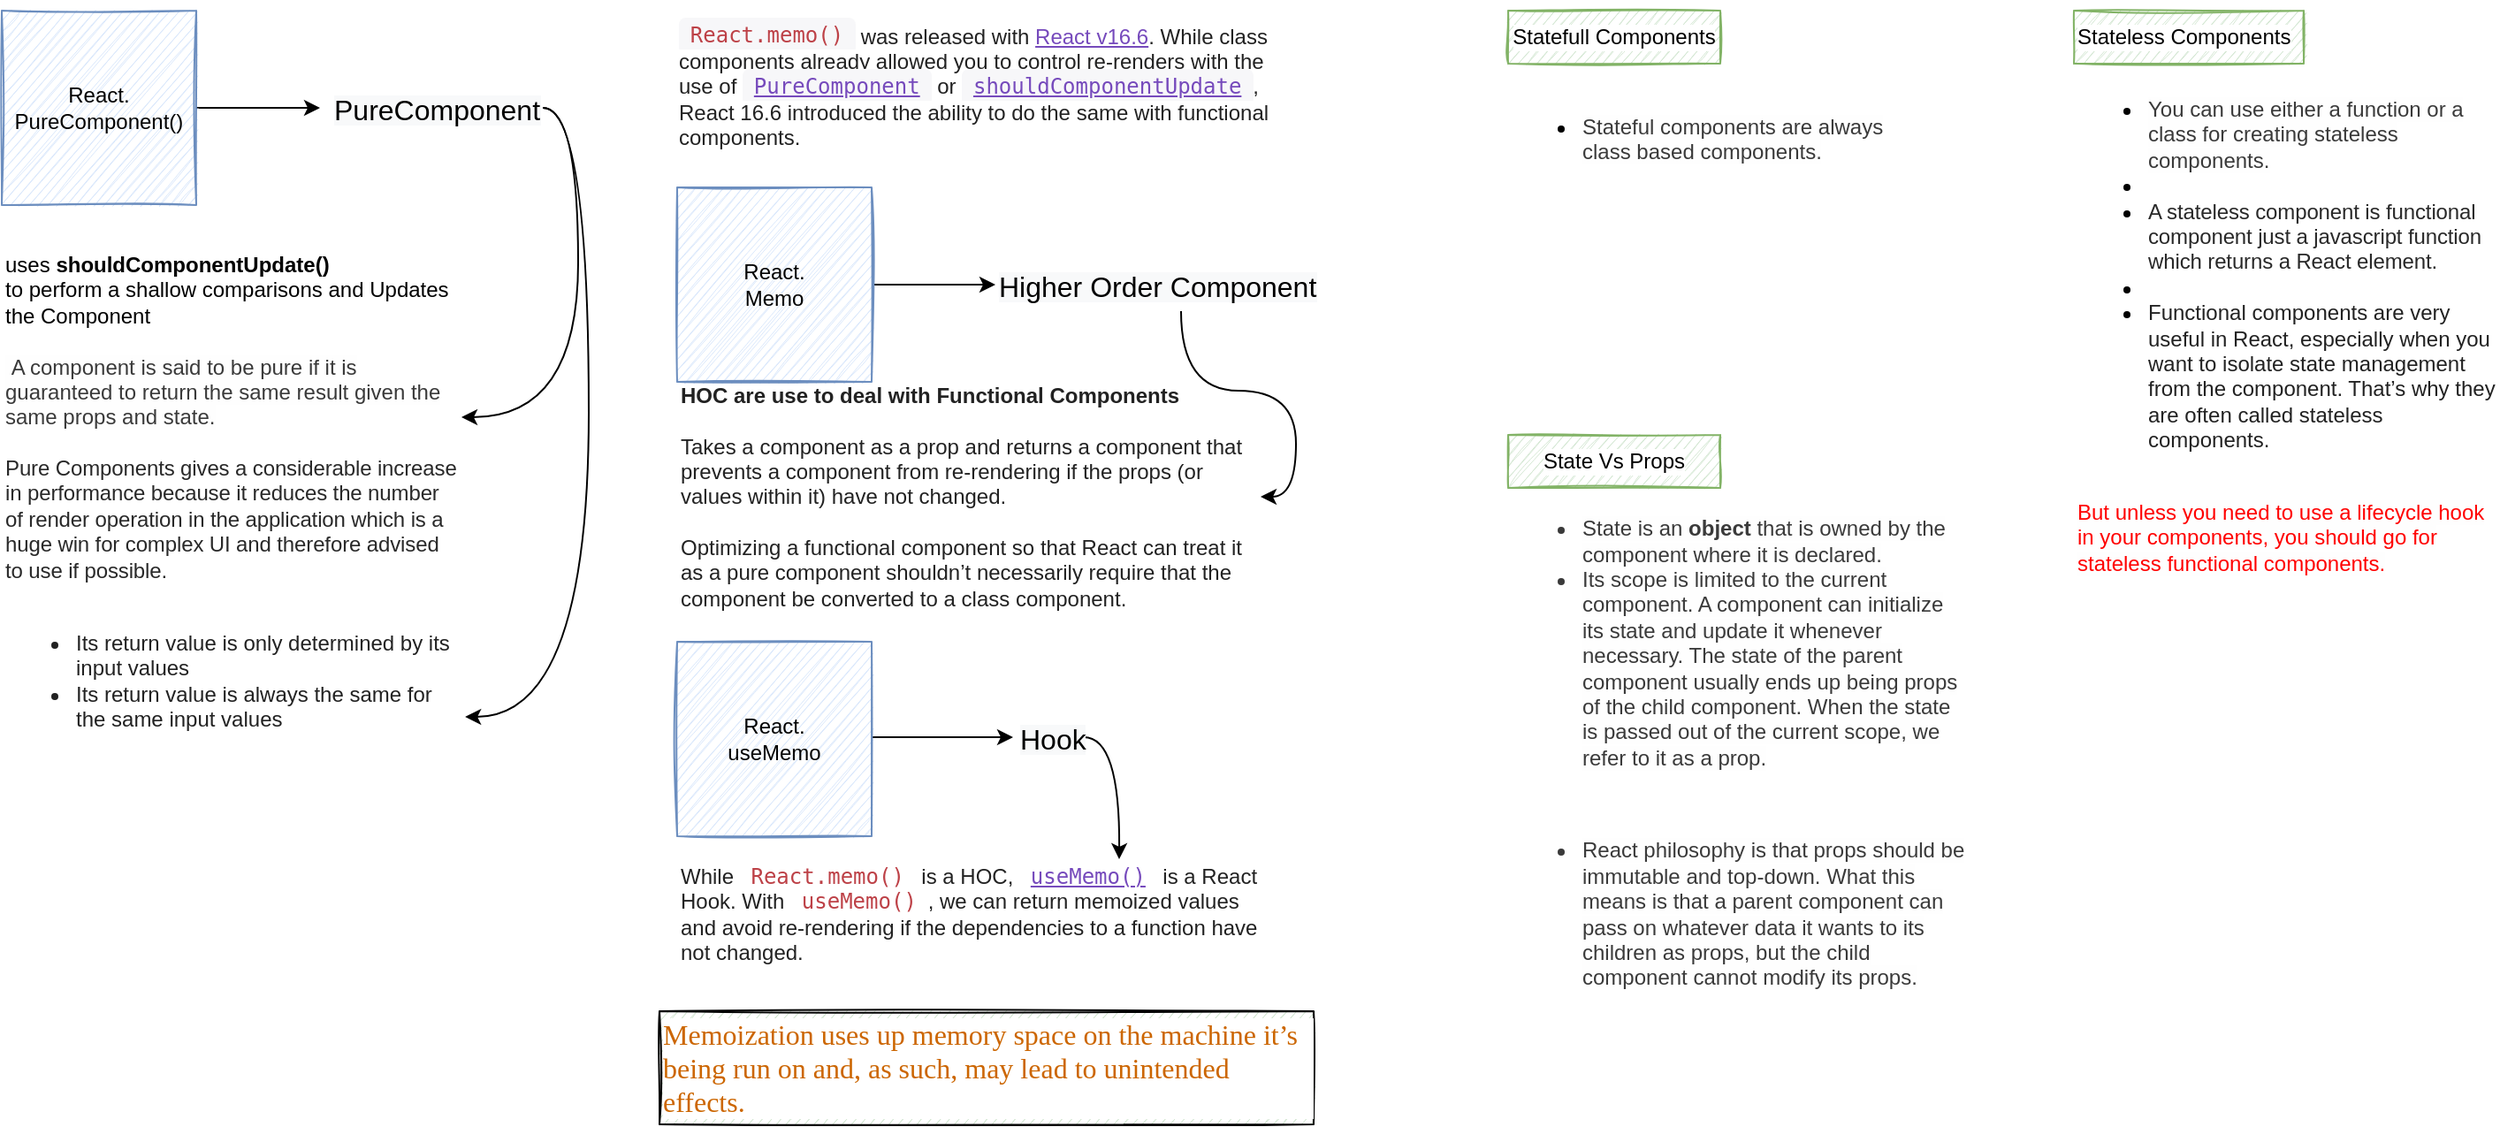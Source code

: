 <mxfile version="15.9.1" type="github"><diagram id="CkWZjeMWKiB9YpNZttG5" name="Page-1"><mxGraphModel dx="1887" dy="1045" grid="1" gridSize="10" guides="1" tooltips="1" connect="1" arrows="1" fold="1" page="1" pageScale="1" pageWidth="1654" pageHeight="2336" background="none" math="0" shadow="0"><root><mxCell id="0"/><mxCell id="1" parent="0"/><mxCell id="lSssQ-DfVgilNFe0-9mz-18" style="edgeStyle=orthogonalEdgeStyle;rounded=0;orthogonalLoop=1;jettySize=auto;html=1;exitX=1;exitY=0.5;exitDx=0;exitDy=0;fontFamily=Helvetica;fontSize=12;entryX=0;entryY=0.5;entryDx=0;entryDy=0;" edge="1" parent="1" source="lSssQ-DfVgilNFe0-9mz-2"><mxGeometry relative="1" as="geometry"><mxPoint x="328" y="135" as="targetPoint"/></mxGeometry></mxCell><mxCell id="lSssQ-DfVgilNFe0-9mz-2" value="React.&lt;br&gt;PureComponent()&lt;br&gt;" style="whiteSpace=wrap;html=1;aspect=fixed;fillColor=#dae8fc;strokeColor=#6c8ebf;sketch=1;" vertex="1" parent="1"><mxGeometry x="148" y="80" width="110" height="110" as="geometry"/></mxCell><mxCell id="lSssQ-DfVgilNFe0-9mz-5" value="&lt;font style=&quot;font-size: 12px&quot;&gt;uses &lt;b&gt;shouldComponentUpdate()&lt;/b&gt;&lt;br&gt;to perform a shallow comparisons and Updates the Component&lt;br&gt;&lt;br&gt;&lt;span style=&quot;color: rgb(58 , 58 , 58) ; font-family: , &amp;#34;roboto&amp;#34; , &amp;#34;arial&amp;#34; , sans-serif ; background-color: rgb(254 , 254 , 254)&quot;&gt;&amp;nbsp;A component is said to be pure if it is guaranteed to return the same result given the same props and state.&lt;br&gt;&lt;br&gt;&lt;/span&gt;&lt;span style=&quot;color: rgb(41 , 41 , 41) ; letter-spacing: -0.063px ; background-color: rgb(255 , 255 , 255)&quot;&gt;Pure Components gives a considerable increase in performance because it reduces the number of render operation in the application which is a huge win for complex UI and therefore advised to use if possible.&lt;/span&gt;&lt;span style=&quot;color: rgb(58 , 58 , 58) ; font-family: , &amp;#34;roboto&amp;#34; , &amp;#34;arial&amp;#34; , sans-serif ; background-color: rgb(254 , 254 , 254)&quot;&gt;&lt;br&gt;&lt;/span&gt;&lt;/font&gt;" style="text;html=1;strokeColor=none;fillColor=none;align=left;verticalAlign=middle;whiteSpace=wrap;rounded=0;" vertex="1" parent="1"><mxGeometry x="148" y="210" width="260" height="200" as="geometry"/></mxCell><mxCell id="lSssQ-DfVgilNFe0-9mz-14" style="edgeStyle=orthogonalEdgeStyle;rounded=0;orthogonalLoop=1;jettySize=auto;html=1;exitX=1;exitY=0.5;exitDx=0;exitDy=0;fontFamily=Helvetica;fontSize=12;entryX=0;entryY=0.5;entryDx=0;entryDy=0;" edge="1" parent="1" source="lSssQ-DfVgilNFe0-9mz-6" target="lSssQ-DfVgilNFe0-9mz-15"><mxGeometry relative="1" as="geometry"><mxPoint x="710" y="255" as="targetPoint"/></mxGeometry></mxCell><mxCell id="lSssQ-DfVgilNFe0-9mz-6" value="React.&lt;br&gt;Memo" style="whiteSpace=wrap;html=1;aspect=fixed;fillColor=#dae8fc;strokeColor=#6c8ebf;sketch=1;rounded=0;shadow=0;" vertex="1" parent="1"><mxGeometry x="530" y="180" width="110" height="110" as="geometry"/></mxCell><mxCell id="lSssQ-DfVgilNFe0-9mz-8" value="&lt;font style=&quot;font-size: 12px&quot;&gt;&lt;span style=&quot;color: rgb(34 , 34 , 34) ; background-color: rgb(255 , 255 , 255)&quot;&gt;&lt;font style=&quot;font-size: 12px&quot;&gt;&lt;b&gt;HOC are use to deal with Functional Components&lt;br&gt;&lt;br&gt;&lt;/b&gt;Takes a component as a prop and returns a component that prevents a component from re-rendering if the props (or values within it) have not changed.&lt;br&gt;&lt;br&gt;&lt;/font&gt;&lt;/span&gt;&lt;span style=&quot;color: rgb(34 , 34 , 34) ; text-align: center ; background-color: rgb(255 , 255 , 255)&quot;&gt;Optimizing a functional component so that React can treat it as a pure component shouldn’t necessarily require that the component be converted to a class component.&lt;/span&gt;&lt;span style=&quot;color: rgb(34 , 34 , 34) ; background-color: rgb(255 , 255 , 255)&quot;&gt;&lt;font style=&quot;font-size: 12px&quot;&gt;&lt;br&gt;&lt;/font&gt;&lt;/span&gt;&lt;/font&gt;" style="text;html=1;strokeColor=none;fillColor=none;align=left;verticalAlign=middle;whiteSpace=wrap;rounded=0;" vertex="1" parent="1"><mxGeometry x="530" y="320" width="330" height="70" as="geometry"/></mxCell><mxCell id="lSssQ-DfVgilNFe0-9mz-9" value="&lt;p&gt;&lt;font style=&quot;font-size: 12px&quot;&gt;&lt;code class=&quot; prettyprinted&quot; style=&quot;box-sizing: inherit ; padding: 0.2rem 0.4rem ; color: rgb(189 , 65 , 71) ; background-color: rgb(247 , 247 , 249) ; border-radius: 0.25rem&quot;&gt;&lt;span class=&quot;typ&quot; style=&quot;box-sizing: inherit&quot;&gt;React&lt;/span&gt;&lt;span class=&quot;pun&quot; style=&quot;box-sizing: inherit&quot;&gt;.&lt;/span&gt;&lt;span class=&quot;pln&quot; style=&quot;box-sizing: inherit&quot;&gt;memo&lt;/span&gt;&lt;span class=&quot;pun&quot; style=&quot;box-sizing: inherit&quot;&gt;()&lt;/span&gt;&lt;/code&gt;&lt;span style=&quot;color: rgb(34 , 34 , 34) ; background-color: rgb(255 , 255 , 255)&quot;&gt;&amp;nbsp;was released with&amp;nbsp;&lt;/span&gt;&lt;a href=&quot;https://reactjs.org/blog/2018/10/23/react-v-16-6.html&quot; target=&quot;_blank&quot; style=&quot;box-sizing: inherit ; background-color: rgb(255 , 255 , 255) ; color: rgb(118 , 74 , 188)&quot;&gt;React v16.6&lt;/a&gt;&lt;span style=&quot;color: rgb(34 , 34 , 34) ; background-color: rgb(255 , 255 , 255)&quot;&gt;. While class components already allowed you to control re-renders with the use of&amp;nbsp;&lt;/span&gt;&lt;code class=&quot; prettyprinted&quot; style=&quot;box-sizing: inherit ; padding: 0.2rem 0.4rem ; color: rgb(189 , 65 , 71) ; background-color: rgb(247 , 247 , 249) ; border-radius: 0.25rem&quot;&gt;&lt;a href=&quot;https://reactjs.org/docs/react-api.html#reactpurecomponent&quot; target=&quot;_blank&quot; style=&quot;box-sizing: inherit ; background-color: transparent ; color: rgb(118 , 74 , 188)&quot;&gt;PureComponent&lt;/a&gt;&lt;/code&gt;&lt;span style=&quot;color: rgb(34 , 34 , 34) ; background-color: rgb(255 , 255 , 255)&quot;&gt;&amp;nbsp;or&amp;nbsp;&lt;/span&gt;&lt;code class=&quot; prettyprinted&quot; style=&quot;box-sizing: inherit ; padding: 0.2rem 0.4rem ; color: rgb(189 , 65 , 71) ; background-color: rgb(247 , 247 , 249) ; border-radius: 0.25rem&quot;&gt;&lt;a href=&quot;https://reactjs.org/docs/react-component.html#shouldcomponentupdate&quot; target=&quot;_blank&quot; style=&quot;box-sizing: inherit ; background-color: transparent ; color: rgb(118 , 74 , 188)&quot;&gt;shouldComponentUpdate&lt;/a&gt;&lt;/code&gt;&lt;span style=&quot;color: rgb(34 , 34 , 34) ; background-color: rgb(255 , 255 , 255)&quot;&gt;, React 16.6 introduced the ability to do the same with functional components.&lt;/span&gt;&lt;/font&gt;&lt;/p&gt;" style="text;html=1;strokeColor=none;fillColor=none;align=left;verticalAlign=middle;whiteSpace=wrap;rounded=0;" vertex="1" parent="1"><mxGeometry x="528.5" y="80" width="353" height="85" as="geometry"/></mxCell><mxCell id="lSssQ-DfVgilNFe0-9mz-12" value="&lt;font style=&quot;font-size: 12px&quot;&gt;&lt;span style=&quot;color: rgb(34, 34, 34);&quot;&gt;While&amp;nbsp;&lt;/span&gt;&lt;code class=&quot; prettyprinted&quot; style=&quot;box-sizing: inherit; padding: 0.2rem 0.4rem; color: rgb(189, 65, 71); border-radius: 0.25rem;&quot;&gt;&lt;span class=&quot;typ&quot; style=&quot;box-sizing: inherit&quot;&gt;React&lt;/span&gt;&lt;span class=&quot;pun&quot; style=&quot;box-sizing: inherit&quot;&gt;.&lt;/span&gt;&lt;span class=&quot;pln&quot; style=&quot;box-sizing: inherit&quot;&gt;memo&lt;/span&gt;&lt;span class=&quot;pun&quot; style=&quot;box-sizing: inherit&quot;&gt;()&lt;/span&gt;&lt;/code&gt;&lt;span style=&quot;color: rgb(34, 34, 34);&quot;&gt;&amp;nbsp;is a HOC,&amp;nbsp;&lt;/span&gt;&lt;code class=&quot; prettyprinted&quot; style=&quot;box-sizing: inherit; padding: 0.2rem 0.4rem; color: rgb(189, 65, 71); border-radius: 0.25rem;&quot;&gt;&lt;a href=&quot;https://blog.logrocket.com/react-reference-guide-hooks-api/#usememo&quot; style=&quot;box-sizing: inherit; color: rgb(118, 74, 188);&quot;&gt;&lt;span class=&quot;pln&quot; style=&quot;box-sizing: inherit&quot;&gt;useMemo&lt;/span&gt;&lt;span class=&quot;pun&quot; style=&quot;box-sizing: inherit&quot;&gt;()&lt;/span&gt;&lt;/a&gt;&lt;/code&gt;&lt;span style=&quot;color: rgb(34, 34, 34);&quot;&gt;&amp;nbsp;is a React Hook. With&amp;nbsp;&lt;/span&gt;&lt;code class=&quot; prettyprinted&quot; style=&quot;box-sizing: inherit; padding: 0.2rem 0.4rem; color: rgb(189, 65, 71); border-radius: 0.25rem;&quot;&gt;&lt;span class=&quot;pln&quot; style=&quot;box-sizing: inherit&quot;&gt;useMemo&lt;/span&gt;&lt;span class=&quot;pun&quot; style=&quot;box-sizing: inherit&quot;&gt;()&lt;/span&gt;&lt;/code&gt;&lt;span style=&quot;color: rgb(34, 34, 34);&quot;&gt;, we can return memoized values and avoid re-rendering if the dependencies to a function have not changed.&lt;/span&gt;&lt;/font&gt;" style="text;html=1;strokeColor=none;fillColor=none;align=left;verticalAlign=middle;whiteSpace=wrap;rounded=0;labelBackgroundColor=default;" vertex="1" parent="1"><mxGeometry x="530" y="556" width="330" height="70" as="geometry"/></mxCell><mxCell id="lSssQ-DfVgilNFe0-9mz-16" style="edgeStyle=orthogonalEdgeStyle;rounded=0;orthogonalLoop=1;jettySize=auto;html=1;exitX=1;exitY=0.5;exitDx=0;exitDy=0;fontFamily=Helvetica;fontSize=12;" edge="1" parent="1"><mxGeometry relative="1" as="geometry"><mxPoint x="720" y="491" as="targetPoint"/><mxPoint x="640" y="491" as="sourcePoint"/></mxGeometry></mxCell><mxCell id="lSssQ-DfVgilNFe0-9mz-13" value="React.&lt;br&gt;useMemo" style="whiteSpace=wrap;html=1;aspect=fixed;fillColor=#dae8fc;strokeColor=#6c8ebf;sketch=1;" vertex="1" parent="1"><mxGeometry x="530" y="437" width="110" height="110" as="geometry"/></mxCell><mxCell id="lSssQ-DfVgilNFe0-9mz-21" style="edgeStyle=orthogonalEdgeStyle;curved=1;orthogonalLoop=1;jettySize=auto;html=1;entryX=1;entryY=0.5;entryDx=0;entryDy=0;fontFamily=Helvetica;fontSize=12;" edge="1" parent="1" source="lSssQ-DfVgilNFe0-9mz-15" target="lSssQ-DfVgilNFe0-9mz-8"><mxGeometry relative="1" as="geometry"><Array as="points"><mxPoint x="815" y="295"/><mxPoint x="880" y="295"/><mxPoint x="880" y="355"/></Array></mxGeometry></mxCell><mxCell id="lSssQ-DfVgilNFe0-9mz-15" value="&lt;span style=&quot;color: rgb(0, 0, 0); font-family: helvetica; font-style: normal; font-weight: 400; letter-spacing: normal; text-align: left; text-indent: 0px; text-transform: none; word-spacing: 0px; background-color: rgb(248, 249, 250); font-size: 16px;&quot;&gt;Higher Order Component&lt;/span&gt;&lt;br style=&quot;color: rgb(0, 0, 0); font-family: helvetica; font-size: 12px; font-style: normal; font-weight: 400; letter-spacing: normal; text-align: left; text-indent: 0px; text-transform: none; word-spacing: 0px; background-color: rgb(248, 249, 250);&quot;&gt;" style="text;whiteSpace=wrap;html=1;fontSize=12;fontFamily=Helvetica;" vertex="1" parent="1"><mxGeometry x="710" y="220" width="210" height="30" as="geometry"/></mxCell><mxCell id="lSssQ-DfVgilNFe0-9mz-22" style="edgeStyle=orthogonalEdgeStyle;curved=1;orthogonalLoop=1;jettySize=auto;html=1;fontFamily=Helvetica;fontSize=12;exitX=1;exitY=0.5;exitDx=0;exitDy=0;" edge="1" parent="1" source="lSssQ-DfVgilNFe0-9mz-17"><mxGeometry relative="1" as="geometry"><mxPoint x="780" y="560" as="targetPoint"/></mxGeometry></mxCell><mxCell id="lSssQ-DfVgilNFe0-9mz-17" value="&lt;span style=&quot;color: rgb(0 , 0 , 0) ; font-family: &amp;#34;helvetica&amp;#34; ; font-style: normal ; font-weight: 400 ; letter-spacing: normal ; text-align: left ; text-indent: 0px ; text-transform: none ; word-spacing: 0px ; background-color: rgb(248 , 249 , 250) ; font-size: 16px&quot;&gt;Hook&lt;/span&gt;" style="text;whiteSpace=wrap;html=1;fontSize=12;fontFamily=Helvetica;" vertex="1" parent="1"><mxGeometry x="722" y="476" width="38" height="30" as="geometry"/></mxCell><mxCell id="lSssQ-DfVgilNFe0-9mz-20" style="edgeStyle=orthogonalEdgeStyle;orthogonalLoop=1;jettySize=auto;html=1;exitX=1;exitY=0.5;exitDx=0;exitDy=0;entryX=1;entryY=0.5;entryDx=0;entryDy=0;fontFamily=Helvetica;fontSize=12;curved=1;" edge="1" parent="1" source="lSssQ-DfVgilNFe0-9mz-19" target="lSssQ-DfVgilNFe0-9mz-5"><mxGeometry relative="1" as="geometry"/></mxCell><mxCell id="lSssQ-DfVgilNFe0-9mz-34" style="edgeStyle=orthogonalEdgeStyle;curved=1;orthogonalLoop=1;jettySize=auto;html=1;entryX=1.008;entryY=0.55;entryDx=0;entryDy=0;entryPerimeter=0;fontFamily=Helvetica;fontSize=12;fontColor=#FF0000;" edge="1" parent="1" source="lSssQ-DfVgilNFe0-9mz-19" target="lSssQ-DfVgilNFe0-9mz-33"><mxGeometry relative="1" as="geometry"><Array as="points"><mxPoint x="480" y="135"/><mxPoint x="480" y="480"/></Array></mxGeometry></mxCell><mxCell id="lSssQ-DfVgilNFe0-9mz-19" value="&lt;span style=&quot;color: rgb(0 , 0 , 0) ; font-family: &amp;#34;helvetica&amp;#34; ; font-style: normal ; font-weight: 400 ; letter-spacing: normal ; text-align: left ; text-indent: 0px ; text-transform: none ; word-spacing: 0px ; background-color: rgb(248 , 249 , 250) ; font-size: 16px&quot;&gt;PureComponent&lt;/span&gt;" style="text;whiteSpace=wrap;html=1;fontSize=12;fontFamily=Helvetica;" vertex="1" parent="1"><mxGeometry x="334" y="120" width="120" height="30" as="geometry"/></mxCell><mxCell id="lSssQ-DfVgilNFe0-9mz-23" value="Statefull Components" style="text;html=1;strokeColor=#82b366;fillColor=#d5e8d4;align=center;verticalAlign=middle;whiteSpace=wrap;rounded=0;labelBackgroundColor=default;sketch=1;fontFamily=Helvetica;fontSize=12;" vertex="1" parent="1"><mxGeometry x="1000" y="80" width="120" height="30" as="geometry"/></mxCell><mxCell id="lSssQ-DfVgilNFe0-9mz-24" value="Stateless Components" style="text;html=1;strokeColor=#82b366;fillColor=#D5E8D4;align=left;verticalAlign=middle;whiteSpace=wrap;rounded=0;labelBackgroundColor=default;sketch=1;fontFamily=Helvetica;fontSize=12;" vertex="1" parent="1"><mxGeometry x="1320" y="80" width="130" height="30" as="geometry"/></mxCell><mxCell id="lSssQ-DfVgilNFe0-9mz-25" value="&lt;ul&gt;&lt;li&gt;&lt;span style=&quot;color: rgb(58 , 58 , 58) ; font-style: normal ; font-weight: 400 ; letter-spacing: normal ; text-indent: 0px ; text-transform: none ; word-spacing: 0px ; background-color: rgb(254 , 254 , 254) ; display: inline ; float: none&quot;&gt;&lt;font style=&quot;font-size: 12px&quot;&gt;Stateful components are always class based components.&lt;/font&gt;&lt;/span&gt;&lt;/li&gt;&lt;/ul&gt;&lt;span style=&quot;color: rgb(58 , 58 , 58) ; font-style: normal ; font-weight: 400 ; letter-spacing: normal ; text-indent: 0px ; text-transform: none ; word-spacing: 0px ; background-color: rgb(254 , 254 , 254) ; display: inline ; float: none&quot;&gt;&lt;font style=&quot;font-size: 12px&quot;&gt;&lt;br&gt;&lt;/font&gt;&lt;/span&gt;" style="text;whiteSpace=wrap;html=1;fontSize=12;fontFamily=Helvetica;" vertex="1" parent="1"><mxGeometry x="1000" y="120" width="240" height="40" as="geometry"/></mxCell><mxCell id="lSssQ-DfVgilNFe0-9mz-26" value="&lt;ul&gt;&lt;li&gt;&lt;span style=&quot;font-style: normal ; font-weight: 400 ; letter-spacing: normal ; text-indent: 0px ; text-transform: none ; word-spacing: 0px ; background-color: rgb(254 , 254 , 254) ; display: inline ; float: none&quot;&gt;&lt;font style=&quot;font-size: 12px&quot;&gt;&lt;font style=&quot;font-size: 12px&quot;&gt;&lt;font color=&quot;#3a3a3a&quot; style=&quot;font-size: 12px&quot;&gt;You can use either a function&amp;nbsp;or a class for creating stateless components. &lt;/font&gt;&lt;/font&gt;&lt;/font&gt;&lt;/span&gt;&lt;/li&gt;&lt;li&gt;&lt;span style=&quot;font-style: normal ; font-weight: 400 ; letter-spacing: normal ; text-indent: 0px ; text-transform: none ; word-spacing: 0px ; background-color: rgb(254 , 254 , 254) ; display: inline ; float: none&quot;&gt;&lt;font style=&quot;font-size: 12px&quot;&gt;&lt;font style=&quot;font-size: 12px&quot;&gt;&lt;font color=&quot;#3a3a3a&quot; style=&quot;font-size: 12px&quot;&gt;&lt;br&gt;&lt;/font&gt;&lt;/font&gt;&lt;/font&gt;&lt;/span&gt;&lt;/li&gt;&lt;li&gt;&lt;span style=&quot;font-style: normal ; font-weight: 400 ; letter-spacing: normal ; text-indent: 0px ; text-transform: none ; word-spacing: 0px ; background-color: rgb(254 , 254 , 254) ; display: inline ; float: none&quot;&gt;&lt;font style=&quot;font-size: 12px&quot;&gt;&lt;font style=&quot;font-size: 12px&quot;&gt;&lt;span style=&quot;color: rgb(41 , 41 , 41) ; letter-spacing: -0.063px ; background-color: rgb(255 , 255 , 255)&quot;&gt;A stateless component is functional component just a javascript function which returns a React element.&amp;nbsp;&lt;/span&gt;&lt;/font&gt;&lt;/font&gt;&lt;/span&gt;&lt;/li&gt;&lt;li&gt;&lt;span style=&quot;font-style: normal ; font-weight: 400 ; letter-spacing: normal ; text-indent: 0px ; text-transform: none ; word-spacing: 0px ; background-color: rgb(254 , 254 , 254) ; display: inline ; float: none&quot;&gt;&lt;font style=&quot;font-size: 12px&quot;&gt;&lt;font style=&quot;font-size: 12px&quot;&gt;&lt;br&gt;&lt;/font&gt;&lt;/font&gt;&lt;/span&gt;&lt;/li&gt;&lt;li&gt;&lt;span style=&quot;font-style: normal ; font-weight: 400 ; letter-spacing: normal ; text-indent: 0px ; text-transform: none ; word-spacing: 0px ; background-color: rgb(254 , 254 , 254) ; display: inline ; float: none&quot;&gt;&lt;font style=&quot;font-size: 12px&quot;&gt;&lt;font style=&quot;font-size: 12px&quot;&gt;&lt;span style=&quot;color: rgb(34 , 34 , 34) ; background-color: rgb(255 , 255 , 255)&quot;&gt;Functional components are very useful in React, especially when you want to isolate state management from the component. That’s why they are often called&amp;nbsp;stateless components.&lt;/span&gt;&lt;/font&gt;&lt;/font&gt;&lt;/span&gt;&lt;/li&gt;&lt;/ul&gt;&lt;span style=&quot;font-style: normal ; font-weight: 400 ; letter-spacing: normal ; text-indent: 0px ; text-transform: none ; word-spacing: 0px ; background-color: rgb(254 , 254 , 254) ; display: inline ; float: none&quot;&gt;&lt;font style=&quot;font-size: 12px&quot;&gt;&lt;font style=&quot;font-size: 12px&quot;&gt;&lt;br&gt;&lt;font color=&quot;#ff0000&quot; style=&quot;font-size: 12px&quot;&gt;But unless you need to use a lifecycle hook in your components, you should go for stateless functional components.&lt;/font&gt;&lt;/font&gt;&lt;br&gt;&lt;/font&gt;&lt;/span&gt;" style="text;whiteSpace=wrap;html=1;fontSize=12;fontFamily=Helvetica;" vertex="1" parent="1"><mxGeometry x="1320" y="110" width="240" height="260" as="geometry"/></mxCell><mxCell id="lSssQ-DfVgilNFe0-9mz-30" value="&lt;font style=&quot;font-size: 12px&quot;&gt;&lt;span style=&quot;color: rgb(58 , 58 , 58) ; font-family: , &amp;quot;roboto&amp;quot; , &amp;quot;arial&amp;quot; , sans-serif ; background-color: rgb(254 , 254 , 254)&quot;&gt;&lt;ul&gt;&lt;li&gt;&lt;font style=&quot;font-size: 12px&quot;&gt;&lt;span style=&quot;color: rgb(58 , 58 , 58) ; font-family: , &amp;quot;roboto&amp;quot; , &amp;quot;arial&amp;quot; , sans-serif ; background-color: rgb(254 , 254 , 254)&quot;&gt;State is an &lt;b&gt;object &lt;/b&gt;that is owned by the component where it is declared. &lt;/span&gt;&lt;/font&gt;&lt;/li&gt;&lt;li&gt;&lt;font style=&quot;font-size: 12px&quot;&gt;&lt;span style=&quot;color: rgb(58 , 58 , 58) ; font-family: , &amp;quot;roboto&amp;quot; , &amp;quot;arial&amp;quot; , sans-serif ; background-color: rgb(254 , 254 , 254)&quot;&gt;Its scope is limited to the current component. A component can initialize its state and update it whenever necessary. The state of the parent component usually ends up being props of the child component. When the state is passed out of the current scope, we refer to it as a prop.&lt;/span&gt;&lt;/font&gt;&lt;/li&gt;&lt;/ul&gt;&lt;/span&gt;&lt;span style=&quot;color: rgb(58 , 58 , 58) ; background-color: rgb(254 , 254 , 254)&quot;&gt;&lt;br&gt;&lt;ul&gt;&lt;li&gt;&lt;font style=&quot;font-size: 12px&quot;&gt;&lt;span style=&quot;color: rgb(58 , 58 , 58) ; background-color: rgb(254 , 254 , 254)&quot;&gt;React philosophy is that props should be immutable and top-down. What this means is that a parent component can pass on whatever data it wants to its children as props, but the child component cannot modify its props.&lt;/span&gt;&lt;/font&gt;&lt;/li&gt;&lt;/ul&gt;&lt;/span&gt;&lt;/font&gt;" style="text;html=1;strokeColor=none;fillColor=none;align=left;verticalAlign=middle;whiteSpace=wrap;rounded=0;labelBackgroundColor=default;sketch=1;fontFamily=Helvetica;fontSize=12;fontColor=#FF0000;labelBorderColor=none;" vertex="1" parent="1"><mxGeometry x="1000" y="370" width="260" height="260" as="geometry"/></mxCell><mxCell id="lSssQ-DfVgilNFe0-9mz-31" value="State Vs Props" style="text;html=1;strokeColor=#82b366;fillColor=#d5e8d4;align=center;verticalAlign=middle;whiteSpace=wrap;rounded=0;labelBackgroundColor=default;sketch=1;fontFamily=Helvetica;fontSize=12;" vertex="1" parent="1"><mxGeometry x="1000" y="320" width="120" height="30" as="geometry"/></mxCell><mxCell id="lSssQ-DfVgilNFe0-9mz-33" value="&lt;font style=&quot;font-size: 12px&quot;&gt;&lt;ul style=&quot;box-sizing: inherit ; margin-top: 0px ; margin-bottom: 2rem ; color: rgb(34 , 34 , 34) ; background-color: rgb(255 , 255 , 255)&quot;&gt;&lt;li style=&quot;box-sizing: inherit&quot;&gt;Its return value is only determined by its input values&lt;/li&gt;&lt;li style=&quot;box-sizing: inherit&quot;&gt;Its return value is always the same for the same input values&lt;/li&gt;&lt;/ul&gt;&lt;/font&gt;" style="text;html=1;strokeColor=none;fillColor=none;align=left;verticalAlign=middle;whiteSpace=wrap;rounded=0;" vertex="1" parent="1"><mxGeometry x="148" y="430" width="260" height="90" as="geometry"/></mxCell><mxCell id="lSssQ-DfVgilNFe0-9mz-35" value="&lt;span style=&quot;font-family: &amp;#34;merriweather&amp;#34;&quot;&gt;&lt;font color=&quot;#cc6600&quot; style=&quot;font-size: 16px&quot;&gt;Memoization uses up memory space on the machine it’s being run on and, as such, may lead to unintended effects.&lt;/font&gt;&lt;/span&gt;" style="rounded=0;whiteSpace=wrap;html=1;labelBackgroundColor=default;sketch=1;fontFamily=Helvetica;fontSize=12;fontColor=#FF0000;fillColor=#D5E8D4;align=left;" vertex="1" parent="1"><mxGeometry x="520" y="646" width="370" height="64" as="geometry"/></mxCell><mxCell id="lSssQ-DfVgilNFe0-9mz-37" value="" style="shape=image;html=1;verticalAlign=top;verticalLabelPosition=bottom;labelBackgroundColor=#ffffff;imageAspect=0;aspect=fixed;image=https://cdn1.iconfinder.com/data/icons/unicons-line-vol-5/24/react-128.png;rounded=0;shadow=0;labelBorderColor=default;sketch=1;fontFamily=Helvetica;fontSize=16;fontColor=#CC6600;fillColor=none;" vertex="1" parent="1"><mxGeometry x="178.5" y="80" width="49" height="49" as="geometry"/></mxCell><mxCell id="lSssQ-DfVgilNFe0-9mz-39" value="" style="shape=image;html=1;verticalAlign=top;verticalLabelPosition=bottom;labelBackgroundColor=#ffffff;imageAspect=0;aspect=fixed;image=https://cdn1.iconfinder.com/data/icons/unicons-line-vol-5/24/react-128.png;rounded=0;shadow=0;labelBorderColor=default;sketch=1;fontFamily=Helvetica;fontSize=16;fontColor=#CC6600;fillColor=none;" vertex="1" parent="1"><mxGeometry x="560.5" y="180" width="49" height="49" as="geometry"/></mxCell><mxCell id="lSssQ-DfVgilNFe0-9mz-40" value="" style="shape=image;html=1;verticalAlign=top;verticalLabelPosition=bottom;labelBackgroundColor=#ffffff;imageAspect=0;aspect=fixed;image=https://cdn1.iconfinder.com/data/icons/unicons-line-vol-5/24/react-128.png;rounded=0;shadow=0;labelBorderColor=default;sketch=1;fontFamily=Helvetica;fontSize=16;fontColor=#CC6600;fillColor=none;" vertex="1" parent="1"><mxGeometry x="560.5" y="437" width="49" height="49" as="geometry"/></mxCell></root></mxGraphModel></diagram></mxfile>